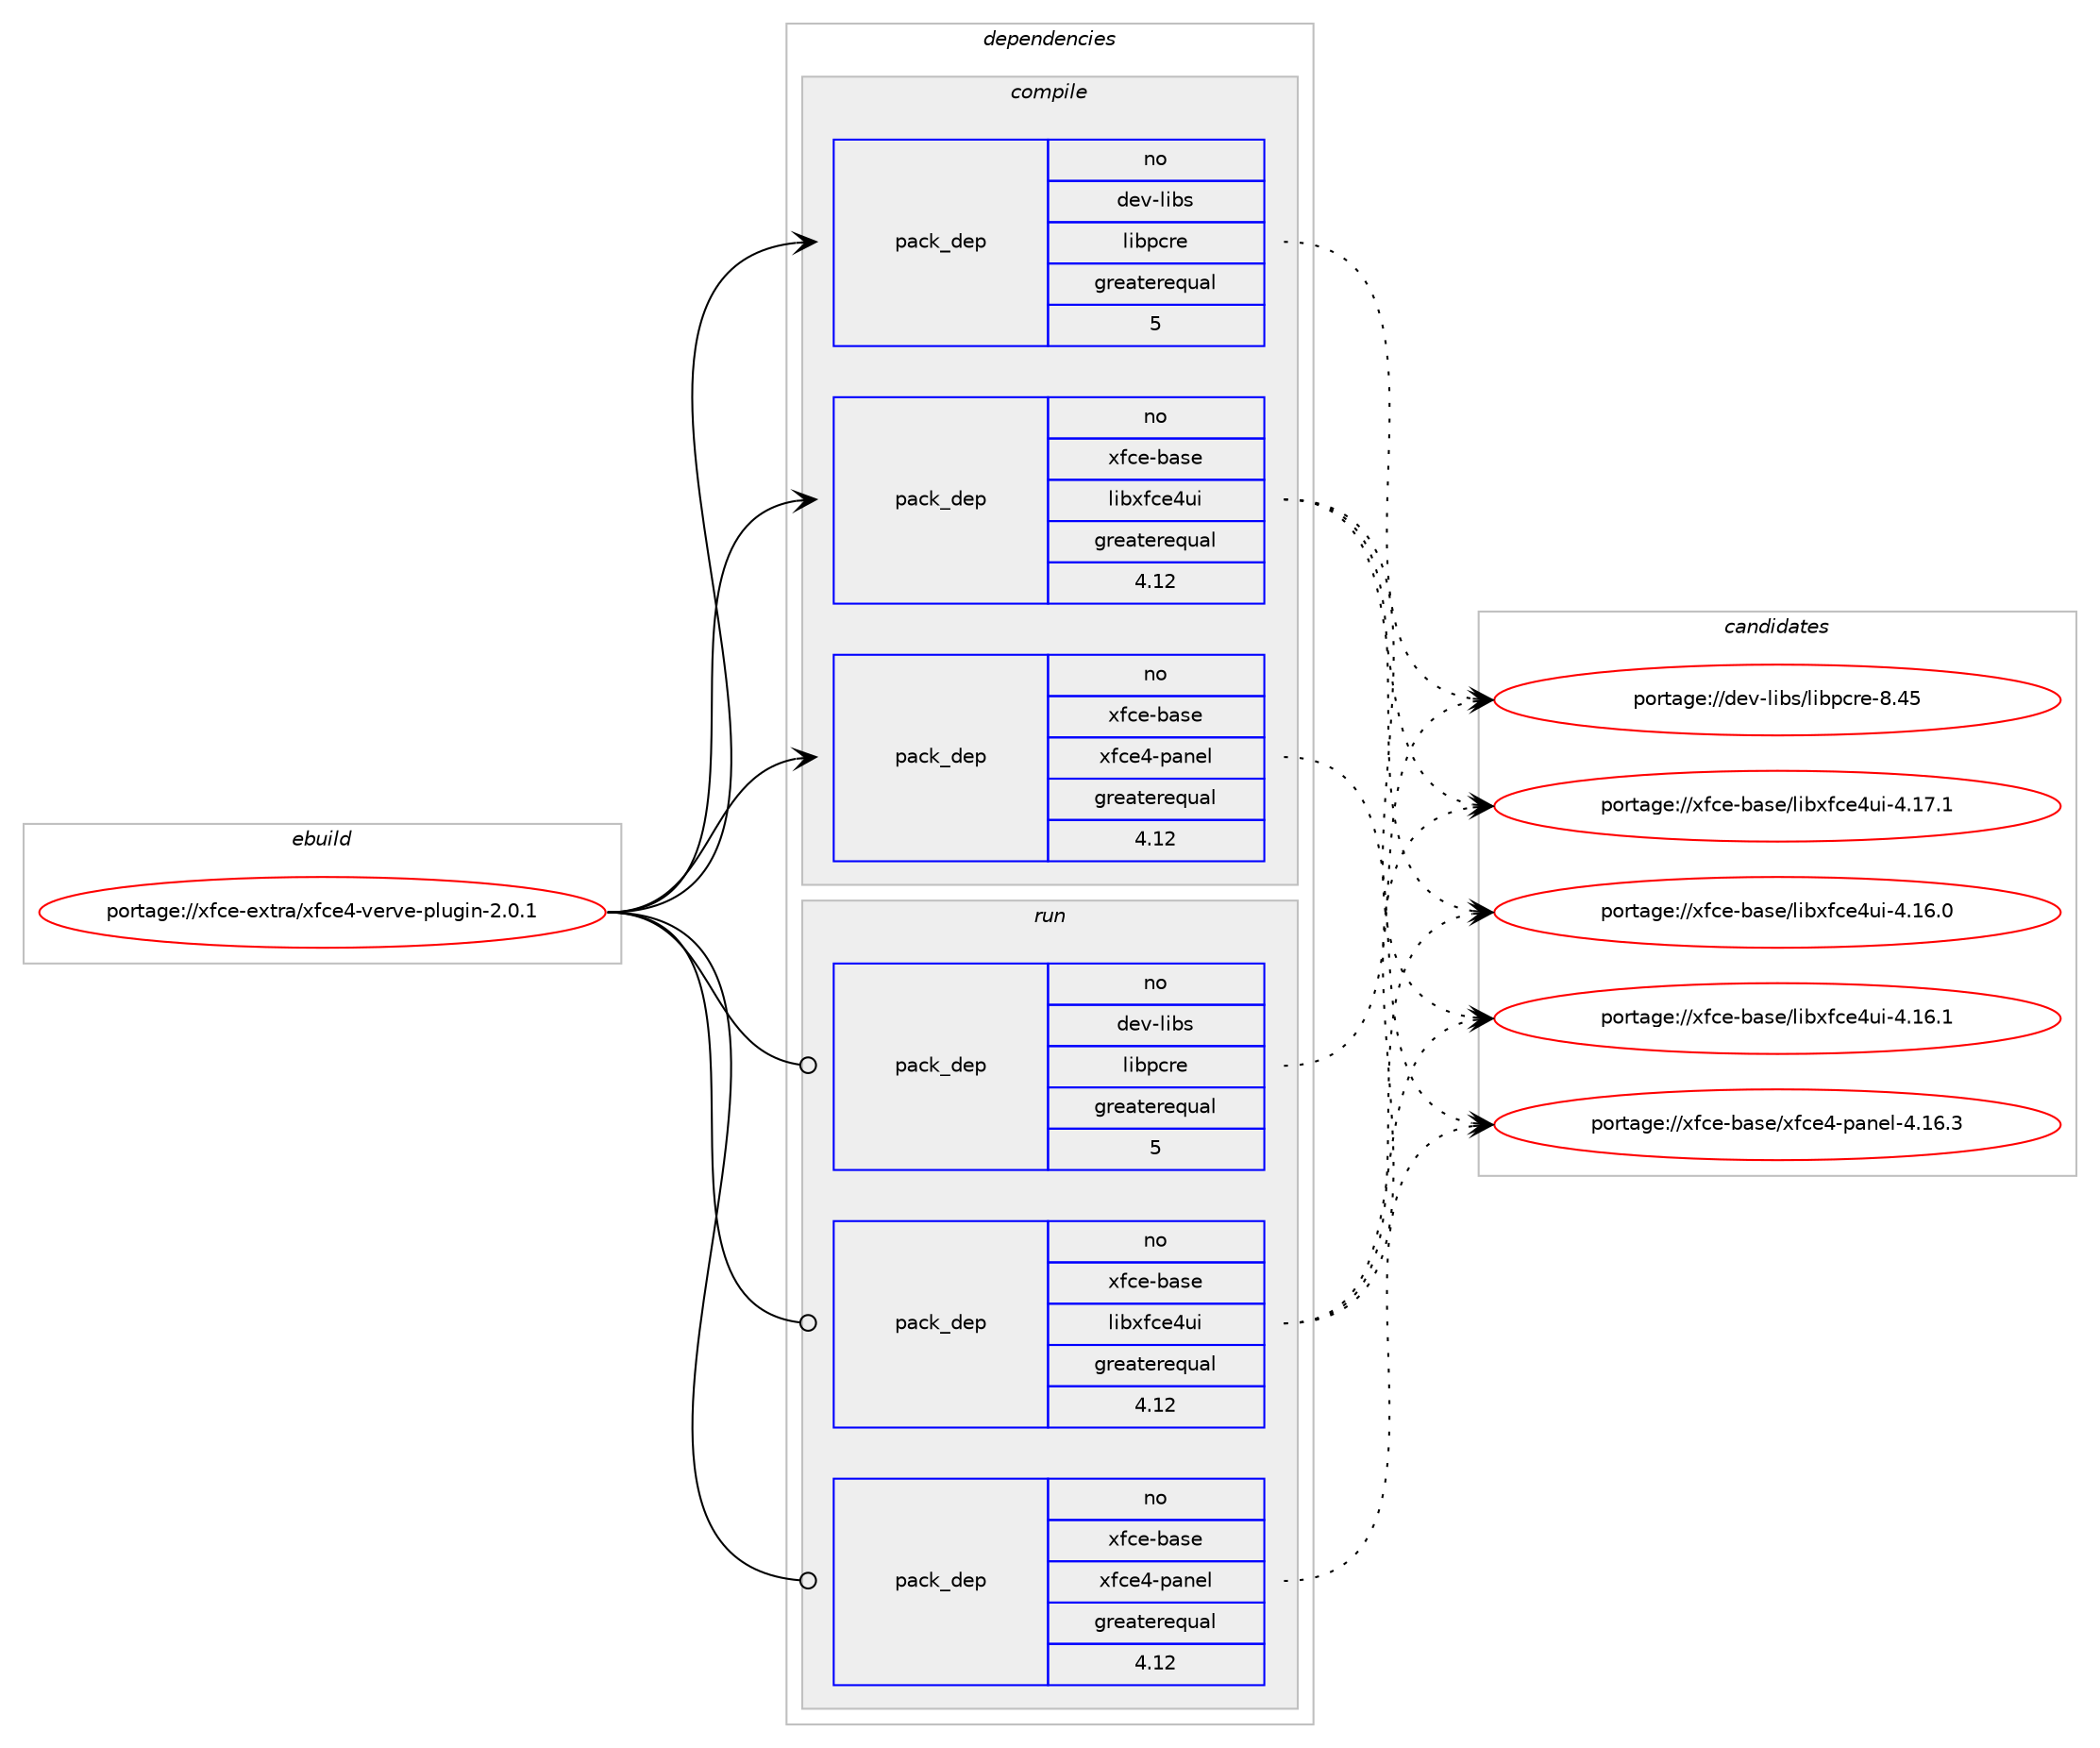 digraph prolog {

# *************
# Graph options
# *************

newrank=true;
concentrate=true;
compound=true;
graph [rankdir=LR,fontname=Helvetica,fontsize=10,ranksep=1.5];#, ranksep=2.5, nodesep=0.2];
edge  [arrowhead=vee];
node  [fontname=Helvetica,fontsize=10];

# **********
# The ebuild
# **********

subgraph cluster_leftcol {
color=gray;
rank=same;
label=<<i>ebuild</i>>;
id [label="portage://xfce-extra/xfce4-verve-plugin-2.0.1", color=red, width=4, href="../xfce-extra/xfce4-verve-plugin-2.0.1.svg"];
}

# ****************
# The dependencies
# ****************

subgraph cluster_midcol {
color=gray;
label=<<i>dependencies</i>>;
subgraph cluster_compile {
fillcolor="#eeeeee";
style=filled;
label=<<i>compile</i>>;
# *** BEGIN UNKNOWN DEPENDENCY TYPE (TODO) ***
# id -> package_dependency(portage://xfce-extra/xfce4-verve-plugin-2.0.1,install,no,dev-libs,glib,none,[,,],[slot(2),equal],[])
# *** END UNKNOWN DEPENDENCY TYPE (TODO) ***

subgraph pack268 {
dependency523 [label=<<TABLE BORDER="0" CELLBORDER="1" CELLSPACING="0" CELLPADDING="4" WIDTH="220"><TR><TD ROWSPAN="6" CELLPADDING="30">pack_dep</TD></TR><TR><TD WIDTH="110">no</TD></TR><TR><TD>dev-libs</TD></TR><TR><TD>libpcre</TD></TR><TR><TD>greaterequal</TD></TR><TR><TD>5</TD></TR></TABLE>>, shape=none, color=blue];
}
id:e -> dependency523:w [weight=20,style="solid",arrowhead="vee"];
subgraph pack269 {
dependency524 [label=<<TABLE BORDER="0" CELLBORDER="1" CELLSPACING="0" CELLPADDING="4" WIDTH="220"><TR><TD ROWSPAN="6" CELLPADDING="30">pack_dep</TD></TR><TR><TD WIDTH="110">no</TD></TR><TR><TD>xfce-base</TD></TR><TR><TD>libxfce4ui</TD></TR><TR><TD>greaterequal</TD></TR><TR><TD>4.12</TD></TR></TABLE>>, shape=none, color=blue];
}
id:e -> dependency524:w [weight=20,style="solid",arrowhead="vee"];
subgraph pack270 {
dependency525 [label=<<TABLE BORDER="0" CELLBORDER="1" CELLSPACING="0" CELLPADDING="4" WIDTH="220"><TR><TD ROWSPAN="6" CELLPADDING="30">pack_dep</TD></TR><TR><TD WIDTH="110">no</TD></TR><TR><TD>xfce-base</TD></TR><TR><TD>xfce4-panel</TD></TR><TR><TD>greaterequal</TD></TR><TR><TD>4.12</TD></TR></TABLE>>, shape=none, color=blue];
}
id:e -> dependency525:w [weight=20,style="solid",arrowhead="vee"];
}
subgraph cluster_compileandrun {
fillcolor="#eeeeee";
style=filled;
label=<<i>compile and run</i>>;
}
subgraph cluster_run {
fillcolor="#eeeeee";
style=filled;
label=<<i>run</i>>;
# *** BEGIN UNKNOWN DEPENDENCY TYPE (TODO) ***
# id -> package_dependency(portage://xfce-extra/xfce4-verve-plugin-2.0.1,run,no,dev-libs,glib,none,[,,],[slot(2),equal],[])
# *** END UNKNOWN DEPENDENCY TYPE (TODO) ***

subgraph pack271 {
dependency526 [label=<<TABLE BORDER="0" CELLBORDER="1" CELLSPACING="0" CELLPADDING="4" WIDTH="220"><TR><TD ROWSPAN="6" CELLPADDING="30">pack_dep</TD></TR><TR><TD WIDTH="110">no</TD></TR><TR><TD>dev-libs</TD></TR><TR><TD>libpcre</TD></TR><TR><TD>greaterequal</TD></TR><TR><TD>5</TD></TR></TABLE>>, shape=none, color=blue];
}
id:e -> dependency526:w [weight=20,style="solid",arrowhead="odot"];
subgraph pack272 {
dependency527 [label=<<TABLE BORDER="0" CELLBORDER="1" CELLSPACING="0" CELLPADDING="4" WIDTH="220"><TR><TD ROWSPAN="6" CELLPADDING="30">pack_dep</TD></TR><TR><TD WIDTH="110">no</TD></TR><TR><TD>xfce-base</TD></TR><TR><TD>libxfce4ui</TD></TR><TR><TD>greaterequal</TD></TR><TR><TD>4.12</TD></TR></TABLE>>, shape=none, color=blue];
}
id:e -> dependency527:w [weight=20,style="solid",arrowhead="odot"];
subgraph pack273 {
dependency528 [label=<<TABLE BORDER="0" CELLBORDER="1" CELLSPACING="0" CELLPADDING="4" WIDTH="220"><TR><TD ROWSPAN="6" CELLPADDING="30">pack_dep</TD></TR><TR><TD WIDTH="110">no</TD></TR><TR><TD>xfce-base</TD></TR><TR><TD>xfce4-panel</TD></TR><TR><TD>greaterequal</TD></TR><TR><TD>4.12</TD></TR></TABLE>>, shape=none, color=blue];
}
id:e -> dependency528:w [weight=20,style="solid",arrowhead="odot"];
}
}

# **************
# The candidates
# **************

subgraph cluster_choices {
rank=same;
color=gray;
label=<<i>candidates</i>>;

subgraph choice268 {
color=black;
nodesep=1;
choice10010111845108105981154710810598112991141014556465253 [label="portage://dev-libs/libpcre-8.45", color=red, width=4,href="../dev-libs/libpcre-8.45.svg"];
dependency523:e -> choice10010111845108105981154710810598112991141014556465253:w [style=dotted,weight="100"];
}
subgraph choice269 {
color=black;
nodesep=1;
choice120102991014598971151014710810598120102991015211710545524649544648 [label="portage://xfce-base/libxfce4ui-4.16.0", color=red, width=4,href="../xfce-base/libxfce4ui-4.16.0.svg"];
choice120102991014598971151014710810598120102991015211710545524649544649 [label="portage://xfce-base/libxfce4ui-4.16.1", color=red, width=4,href="../xfce-base/libxfce4ui-4.16.1.svg"];
choice120102991014598971151014710810598120102991015211710545524649554649 [label="portage://xfce-base/libxfce4ui-4.17.1", color=red, width=4,href="../xfce-base/libxfce4ui-4.17.1.svg"];
dependency524:e -> choice120102991014598971151014710810598120102991015211710545524649544648:w [style=dotted,weight="100"];
dependency524:e -> choice120102991014598971151014710810598120102991015211710545524649544649:w [style=dotted,weight="100"];
dependency524:e -> choice120102991014598971151014710810598120102991015211710545524649554649:w [style=dotted,weight="100"];
}
subgraph choice270 {
color=black;
nodesep=1;
choice12010299101459897115101471201029910152451129711010110845524649544651 [label="portage://xfce-base/xfce4-panel-4.16.3", color=red, width=4,href="../xfce-base/xfce4-panel-4.16.3.svg"];
dependency525:e -> choice12010299101459897115101471201029910152451129711010110845524649544651:w [style=dotted,weight="100"];
}
subgraph choice271 {
color=black;
nodesep=1;
choice10010111845108105981154710810598112991141014556465253 [label="portage://dev-libs/libpcre-8.45", color=red, width=4,href="../dev-libs/libpcre-8.45.svg"];
dependency526:e -> choice10010111845108105981154710810598112991141014556465253:w [style=dotted,weight="100"];
}
subgraph choice272 {
color=black;
nodesep=1;
choice120102991014598971151014710810598120102991015211710545524649544648 [label="portage://xfce-base/libxfce4ui-4.16.0", color=red, width=4,href="../xfce-base/libxfce4ui-4.16.0.svg"];
choice120102991014598971151014710810598120102991015211710545524649544649 [label="portage://xfce-base/libxfce4ui-4.16.1", color=red, width=4,href="../xfce-base/libxfce4ui-4.16.1.svg"];
choice120102991014598971151014710810598120102991015211710545524649554649 [label="portage://xfce-base/libxfce4ui-4.17.1", color=red, width=4,href="../xfce-base/libxfce4ui-4.17.1.svg"];
dependency527:e -> choice120102991014598971151014710810598120102991015211710545524649544648:w [style=dotted,weight="100"];
dependency527:e -> choice120102991014598971151014710810598120102991015211710545524649544649:w [style=dotted,weight="100"];
dependency527:e -> choice120102991014598971151014710810598120102991015211710545524649554649:w [style=dotted,weight="100"];
}
subgraph choice273 {
color=black;
nodesep=1;
choice12010299101459897115101471201029910152451129711010110845524649544651 [label="portage://xfce-base/xfce4-panel-4.16.3", color=red, width=4,href="../xfce-base/xfce4-panel-4.16.3.svg"];
dependency528:e -> choice12010299101459897115101471201029910152451129711010110845524649544651:w [style=dotted,weight="100"];
}
}

}
